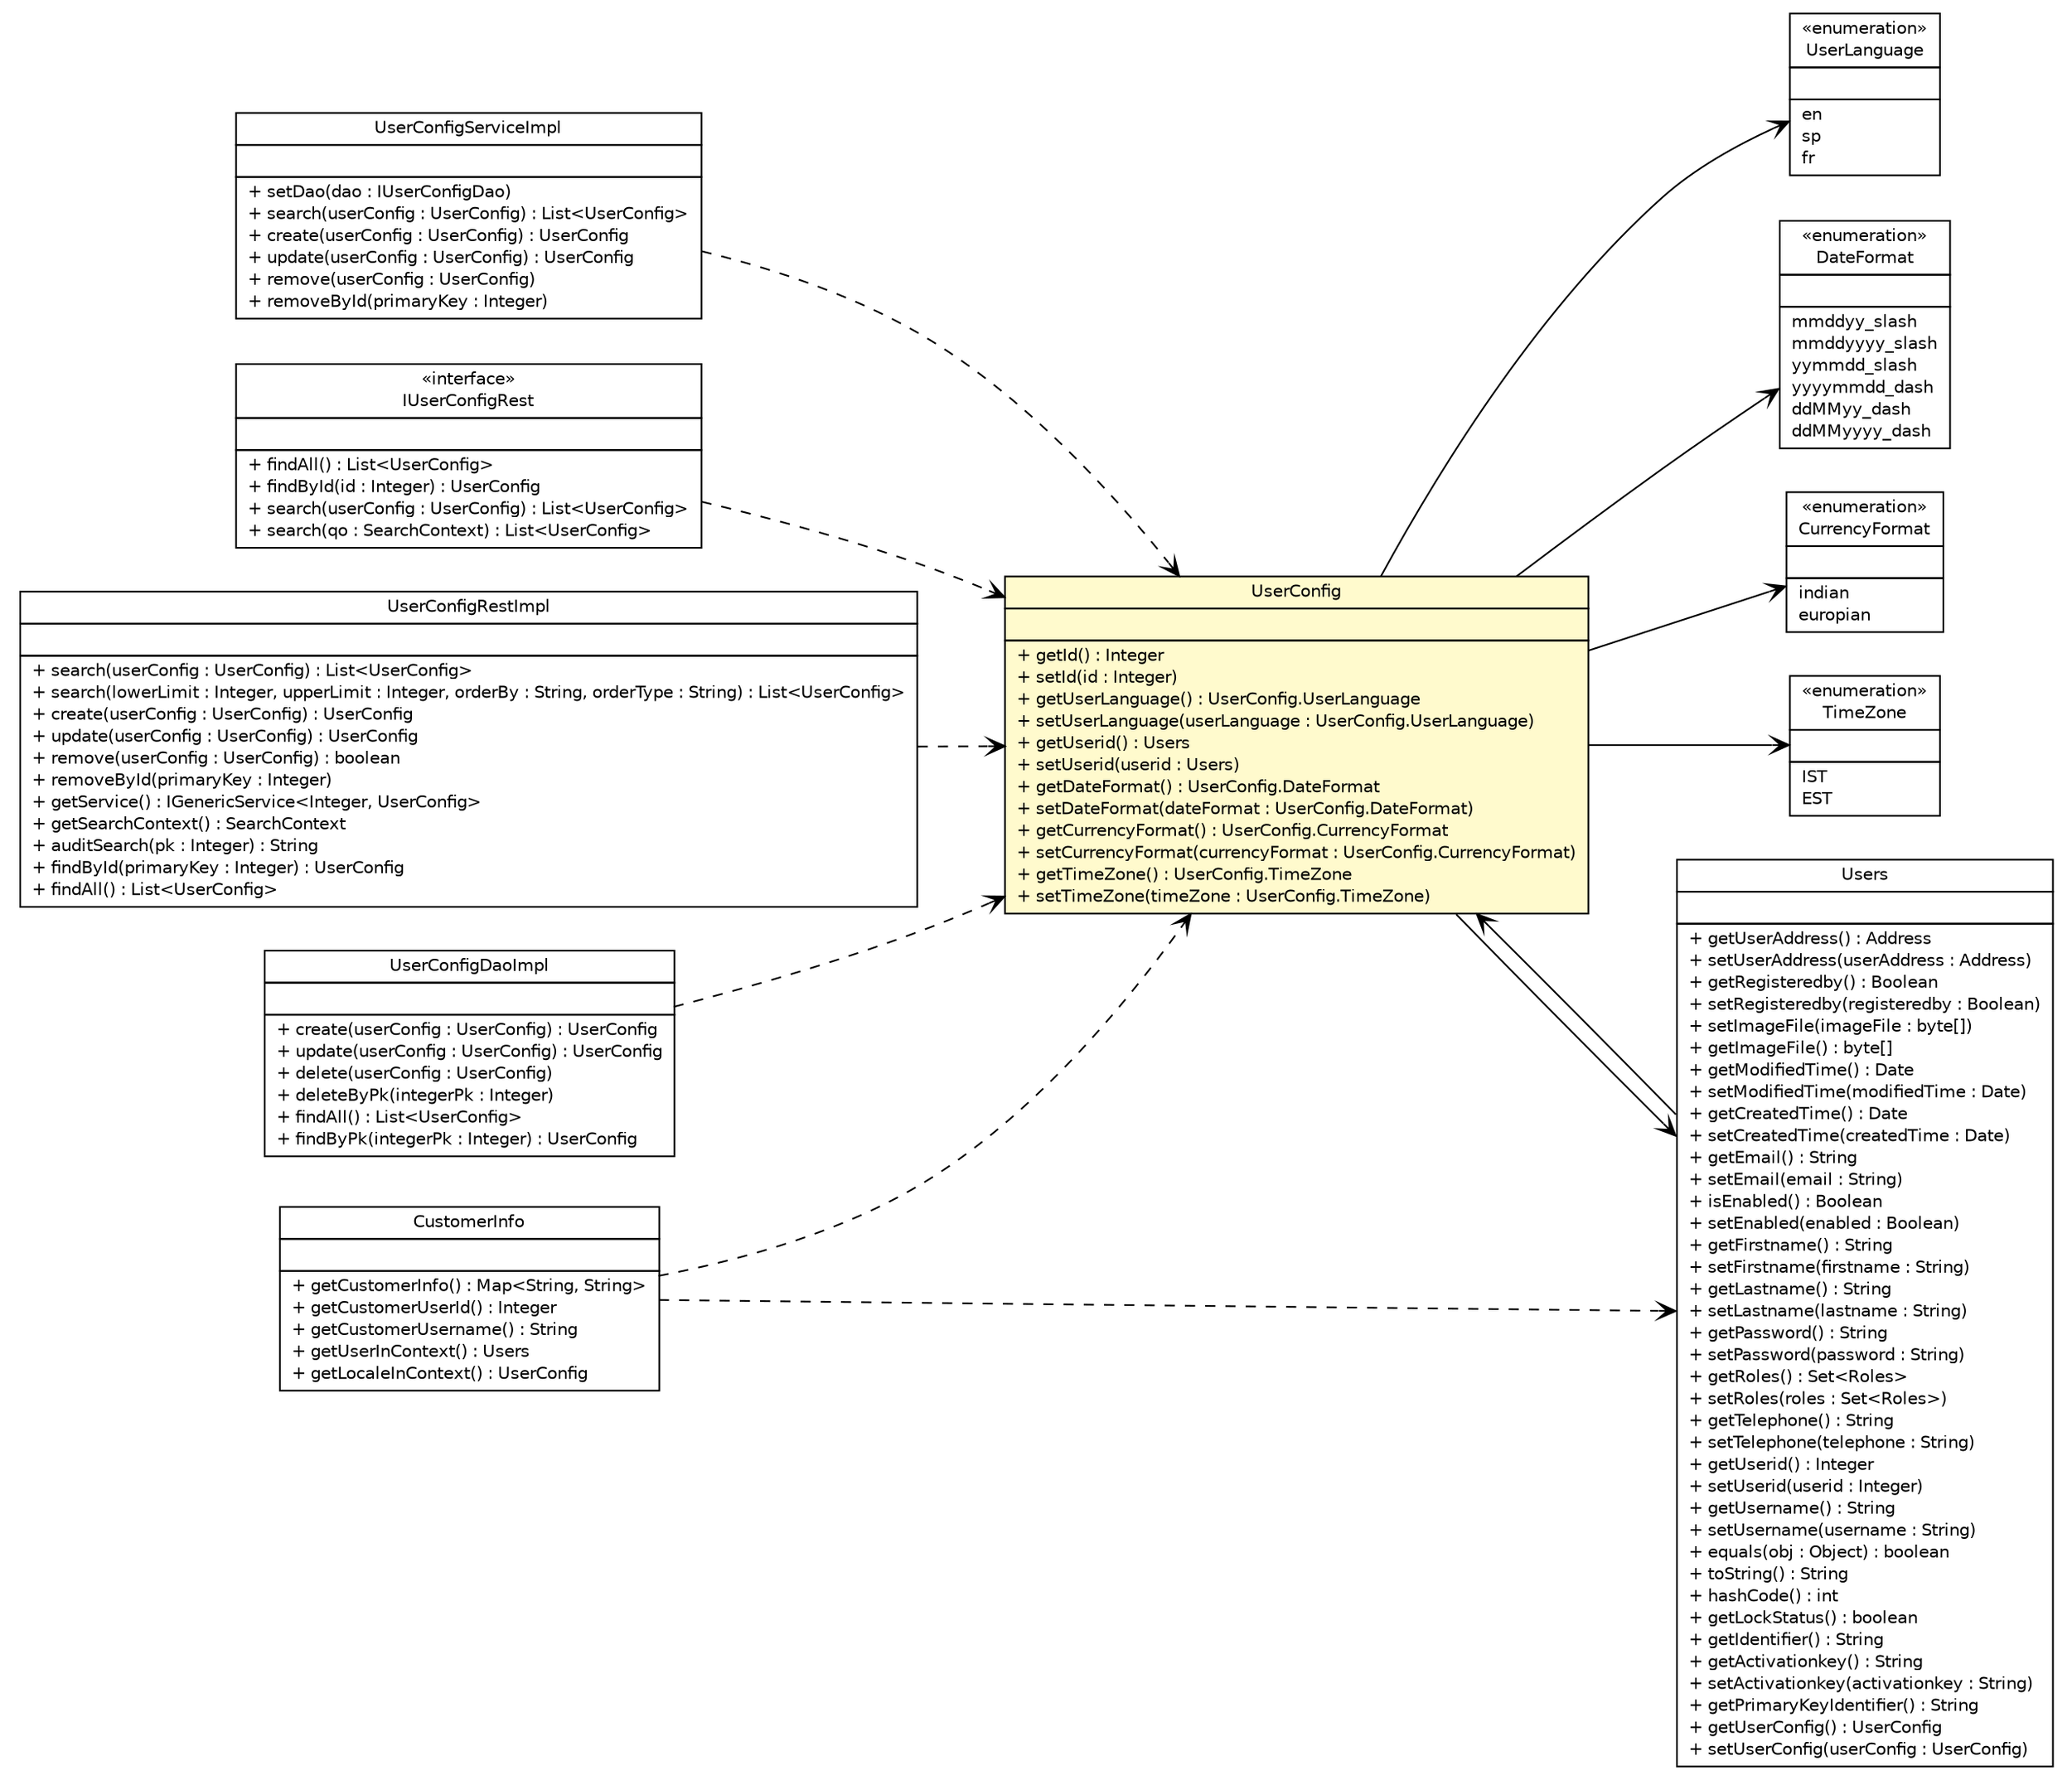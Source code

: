 #!/usr/local/bin/dot
#
# Class diagram 
# Generated by UMLGraph version 5.1 (http://www.umlgraph.org/)
#

digraph G {
	edge [fontname="Helvetica",fontsize=10,labelfontname="Helvetica",labelfontsize=10];
	node [fontname="Helvetica",fontsize=10,shape=plaintext];
	nodesep=0.25;
	ranksep=0.5;
	rankdir=LR;
	// com.inn.headstartdemo.security.spring.CustomerInfo
	c48239 [label=<<table title="com.inn.headstartdemo.security.spring.CustomerInfo" border="0" cellborder="1" cellspacing="0" cellpadding="2" port="p" href="../security/spring/CustomerInfo.html">
		<tr><td><table border="0" cellspacing="0" cellpadding="1">
<tr><td align="center" balign="center"> CustomerInfo </td></tr>
		</table></td></tr>
		<tr><td><table border="0" cellspacing="0" cellpadding="1">
<tr><td align="left" balign="left">  </td></tr>
		</table></td></tr>
		<tr><td><table border="0" cellspacing="0" cellpadding="1">
<tr><td align="left" balign="left"> + getCustomerInfo() : Map&lt;String, String&gt; </td></tr>
<tr><td align="left" balign="left"> + getCustomerUserId() : Integer </td></tr>
<tr><td align="left" balign="left"> + getCustomerUsername() : String </td></tr>
<tr><td align="left" balign="left"> + getUserInContext() : Users </td></tr>
<tr><td align="left" balign="left"> + getLocaleInContext() : UserConfig </td></tr>
		</table></td></tr>
		</table>>, fontname="Helvetica", fontcolor="black", fontsize=10.0];
	// com.inn.headstartdemo.service.impl.UserConfigServiceImpl
	c48310 [label=<<table title="com.inn.headstartdemo.service.impl.UserConfigServiceImpl" border="0" cellborder="1" cellspacing="0" cellpadding="2" port="p" href="../service/impl/UserConfigServiceImpl.html">
		<tr><td><table border="0" cellspacing="0" cellpadding="1">
<tr><td align="center" balign="center"> UserConfigServiceImpl </td></tr>
		</table></td></tr>
		<tr><td><table border="0" cellspacing="0" cellpadding="1">
<tr><td align="left" balign="left">  </td></tr>
		</table></td></tr>
		<tr><td><table border="0" cellspacing="0" cellpadding="1">
<tr><td align="left" balign="left"> + setDao(dao : IUserConfigDao) </td></tr>
<tr><td align="left" balign="left"> + search(userConfig : UserConfig) : List&lt;UserConfig&gt; </td></tr>
<tr><td align="left" balign="left"> + create(userConfig : UserConfig) : UserConfig </td></tr>
<tr><td align="left" balign="left"> + update(userConfig : UserConfig) : UserConfig </td></tr>
<tr><td align="left" balign="left"> + remove(userConfig : UserConfig) </td></tr>
<tr><td align="left" balign="left"> + removeById(primaryKey : Integer) </td></tr>
		</table></td></tr>
		</table>>, fontname="Helvetica", fontcolor="black", fontsize=10.0];
	// com.inn.headstartdemo.rest.IUserConfigRest
	c48331 [label=<<table title="com.inn.headstartdemo.rest.IUserConfigRest" border="0" cellborder="1" cellspacing="0" cellpadding="2" port="p" href="../rest/IUserConfigRest.html">
		<tr><td><table border="0" cellspacing="0" cellpadding="1">
<tr><td align="center" balign="center"> &#171;interface&#187; </td></tr>
<tr><td align="center" balign="center"> IUserConfigRest </td></tr>
		</table></td></tr>
		<tr><td><table border="0" cellspacing="0" cellpadding="1">
<tr><td align="left" balign="left">  </td></tr>
		</table></td></tr>
		<tr><td><table border="0" cellspacing="0" cellpadding="1">
<tr><td align="left" balign="left"> + findAll() : List&lt;UserConfig&gt; </td></tr>
<tr><td align="left" balign="left"> + findById(id : Integer) : UserConfig </td></tr>
<tr><td align="left" balign="left"> + search(userConfig : UserConfig) : List&lt;UserConfig&gt; </td></tr>
<tr><td align="left" balign="left"> + search(qo : SearchContext) : List&lt;UserConfig&gt; </td></tr>
		</table></td></tr>
		</table>>, fontname="Helvetica", fontcolor="black", fontsize=10.0];
	// com.inn.headstartdemo.rest.impl.UserConfigRestImpl
	c48344 [label=<<table title="com.inn.headstartdemo.rest.impl.UserConfigRestImpl" border="0" cellborder="1" cellspacing="0" cellpadding="2" port="p" href="../rest/impl/UserConfigRestImpl.html">
		<tr><td><table border="0" cellspacing="0" cellpadding="1">
<tr><td align="center" balign="center"> UserConfigRestImpl </td></tr>
		</table></td></tr>
		<tr><td><table border="0" cellspacing="0" cellpadding="1">
<tr><td align="left" balign="left">  </td></tr>
		</table></td></tr>
		<tr><td><table border="0" cellspacing="0" cellpadding="1">
<tr><td align="left" balign="left"> + search(userConfig : UserConfig) : List&lt;UserConfig&gt; </td></tr>
<tr><td align="left" balign="left"> + search(lowerLimit : Integer, upperLimit : Integer, orderBy : String, orderType : String) : List&lt;UserConfig&gt; </td></tr>
<tr><td align="left" balign="left"> + create(userConfig : UserConfig) : UserConfig </td></tr>
<tr><td align="left" balign="left"> + update(userConfig : UserConfig) : UserConfig </td></tr>
<tr><td align="left" balign="left"> + remove(userConfig : UserConfig) : boolean </td></tr>
<tr><td align="left" balign="left"> + removeById(primaryKey : Integer) </td></tr>
<tr><td align="left" balign="left"> + getService() : IGenericService&lt;Integer, UserConfig&gt; </td></tr>
<tr><td align="left" balign="left"> + getSearchContext() : SearchContext </td></tr>
<tr><td align="left" balign="left"> + auditSearch(pk : Integer) : String </td></tr>
<tr><td align="left" balign="left"> + findById(primaryKey : Integer) : UserConfig </td></tr>
<tr><td align="left" balign="left"> + findAll() : List&lt;UserConfig&gt; </td></tr>
		</table></td></tr>
		</table>>, fontname="Helvetica", fontcolor="black", fontsize=10.0];
	// com.inn.headstartdemo.model.UserConfig
	c48376 [label=<<table title="com.inn.headstartdemo.model.UserConfig" border="0" cellborder="1" cellspacing="0" cellpadding="2" port="p" bgcolor="lemonChiffon" href="./UserConfig.html">
		<tr><td><table border="0" cellspacing="0" cellpadding="1">
<tr><td align="center" balign="center"> UserConfig </td></tr>
		</table></td></tr>
		<tr><td><table border="0" cellspacing="0" cellpadding="1">
<tr><td align="left" balign="left">  </td></tr>
		</table></td></tr>
		<tr><td><table border="0" cellspacing="0" cellpadding="1">
<tr><td align="left" balign="left"> + getId() : Integer </td></tr>
<tr><td align="left" balign="left"> + setId(id : Integer) </td></tr>
<tr><td align="left" balign="left"> + getUserLanguage() : UserConfig.UserLanguage </td></tr>
<tr><td align="left" balign="left"> + setUserLanguage(userLanguage : UserConfig.UserLanguage) </td></tr>
<tr><td align="left" balign="left"> + getUserid() : Users </td></tr>
<tr><td align="left" balign="left"> + setUserid(userid : Users) </td></tr>
<tr><td align="left" balign="left"> + getDateFormat() : UserConfig.DateFormat </td></tr>
<tr><td align="left" balign="left"> + setDateFormat(dateFormat : UserConfig.DateFormat) </td></tr>
<tr><td align="left" balign="left"> + getCurrencyFormat() : UserConfig.CurrencyFormat </td></tr>
<tr><td align="left" balign="left"> + setCurrencyFormat(currencyFormat : UserConfig.CurrencyFormat) </td></tr>
<tr><td align="left" balign="left"> + getTimeZone() : UserConfig.TimeZone </td></tr>
<tr><td align="left" balign="left"> + setTimeZone(timeZone : UserConfig.TimeZone) </td></tr>
		</table></td></tr>
		</table>>, fontname="Helvetica", fontcolor="black", fontsize=10.0];
	// com.inn.headstartdemo.model.UserConfig.UserLanguage
	c48377 [label=<<table title="com.inn.headstartdemo.model.UserConfig.UserLanguage" border="0" cellborder="1" cellspacing="0" cellpadding="2" port="p" href="./UserConfig.UserLanguage.html">
		<tr><td><table border="0" cellspacing="0" cellpadding="1">
<tr><td align="center" balign="center"> &#171;enumeration&#187; </td></tr>
<tr><td align="center" balign="center"> UserLanguage </td></tr>
		</table></td></tr>
		<tr><td><table border="0" cellspacing="0" cellpadding="1">
<tr><td align="left" balign="left">  </td></tr>
		</table></td></tr>
		<tr><td><table border="0" cellspacing="0" cellpadding="1">
<tr><td align="left" balign="left"> en </td></tr>
<tr><td align="left" balign="left"> sp </td></tr>
<tr><td align="left" balign="left"> fr </td></tr>
		</table></td></tr>
		</table>>, fontname="Helvetica", fontcolor="black", fontsize=10.0];
	// com.inn.headstartdemo.model.UserConfig.DateFormat
	c48378 [label=<<table title="com.inn.headstartdemo.model.UserConfig.DateFormat" border="0" cellborder="1" cellspacing="0" cellpadding="2" port="p" href="./UserConfig.DateFormat.html">
		<tr><td><table border="0" cellspacing="0" cellpadding="1">
<tr><td align="center" balign="center"> &#171;enumeration&#187; </td></tr>
<tr><td align="center" balign="center"> DateFormat </td></tr>
		</table></td></tr>
		<tr><td><table border="0" cellspacing="0" cellpadding="1">
<tr><td align="left" balign="left">  </td></tr>
		</table></td></tr>
		<tr><td><table border="0" cellspacing="0" cellpadding="1">
<tr><td align="left" balign="left"> mmddyy_slash </td></tr>
<tr><td align="left" balign="left"> mmddyyyy_slash </td></tr>
<tr><td align="left" balign="left"> yymmdd_slash </td></tr>
<tr><td align="left" balign="left"> yyyymmdd_dash </td></tr>
<tr><td align="left" balign="left"> ddMMyy_dash </td></tr>
<tr><td align="left" balign="left"> ddMMyyyy_dash </td></tr>
		</table></td></tr>
		</table>>, fontname="Helvetica", fontcolor="black", fontsize=10.0];
	// com.inn.headstartdemo.model.UserConfig.CurrencyFormat
	c48379 [label=<<table title="com.inn.headstartdemo.model.UserConfig.CurrencyFormat" border="0" cellborder="1" cellspacing="0" cellpadding="2" port="p" href="./UserConfig.CurrencyFormat.html">
		<tr><td><table border="0" cellspacing="0" cellpadding="1">
<tr><td align="center" balign="center"> &#171;enumeration&#187; </td></tr>
<tr><td align="center" balign="center"> CurrencyFormat </td></tr>
		</table></td></tr>
		<tr><td><table border="0" cellspacing="0" cellpadding="1">
<tr><td align="left" balign="left">  </td></tr>
		</table></td></tr>
		<tr><td><table border="0" cellspacing="0" cellpadding="1">
<tr><td align="left" balign="left"> indian </td></tr>
<tr><td align="left" balign="left"> europian </td></tr>
		</table></td></tr>
		</table>>, fontname="Helvetica", fontcolor="black", fontsize=10.0];
	// com.inn.headstartdemo.model.UserConfig.TimeZone
	c48380 [label=<<table title="com.inn.headstartdemo.model.UserConfig.TimeZone" border="0" cellborder="1" cellspacing="0" cellpadding="2" port="p" href="./UserConfig.TimeZone.html">
		<tr><td><table border="0" cellspacing="0" cellpadding="1">
<tr><td align="center" balign="center"> &#171;enumeration&#187; </td></tr>
<tr><td align="center" balign="center"> TimeZone </td></tr>
		</table></td></tr>
		<tr><td><table border="0" cellspacing="0" cellpadding="1">
<tr><td align="left" balign="left">  </td></tr>
		</table></td></tr>
		<tr><td><table border="0" cellspacing="0" cellpadding="1">
<tr><td align="left" balign="left"> IST </td></tr>
<tr><td align="left" balign="left"> EST </td></tr>
		</table></td></tr>
		</table>>, fontname="Helvetica", fontcolor="black", fontsize=10.0];
	// com.inn.headstartdemo.model.Users
	c48384 [label=<<table title="com.inn.headstartdemo.model.Users" border="0" cellborder="1" cellspacing="0" cellpadding="2" port="p" href="./Users.html">
		<tr><td><table border="0" cellspacing="0" cellpadding="1">
<tr><td align="center" balign="center"> Users </td></tr>
		</table></td></tr>
		<tr><td><table border="0" cellspacing="0" cellpadding="1">
<tr><td align="left" balign="left">  </td></tr>
		</table></td></tr>
		<tr><td><table border="0" cellspacing="0" cellpadding="1">
<tr><td align="left" balign="left"> + getUserAddress() : Address </td></tr>
<tr><td align="left" balign="left"> + setUserAddress(userAddress : Address) </td></tr>
<tr><td align="left" balign="left"> + getRegisteredby() : Boolean </td></tr>
<tr><td align="left" balign="left"> + setRegisteredby(registeredby : Boolean) </td></tr>
<tr><td align="left" balign="left"> + setImageFile(imageFile : byte[]) </td></tr>
<tr><td align="left" balign="left"> + getImageFile() : byte[] </td></tr>
<tr><td align="left" balign="left"> + getModifiedTime() : Date </td></tr>
<tr><td align="left" balign="left"> + setModifiedTime(modifiedTime : Date) </td></tr>
<tr><td align="left" balign="left"> + getCreatedTime() : Date </td></tr>
<tr><td align="left" balign="left"> + setCreatedTime(createdTime : Date) </td></tr>
<tr><td align="left" balign="left"> + getEmail() : String </td></tr>
<tr><td align="left" balign="left"> + setEmail(email : String) </td></tr>
<tr><td align="left" balign="left"> + isEnabled() : Boolean </td></tr>
<tr><td align="left" balign="left"> + setEnabled(enabled : Boolean) </td></tr>
<tr><td align="left" balign="left"> + getFirstname() : String </td></tr>
<tr><td align="left" balign="left"> + setFirstname(firstname : String) </td></tr>
<tr><td align="left" balign="left"> + getLastname() : String </td></tr>
<tr><td align="left" balign="left"> + setLastname(lastname : String) </td></tr>
<tr><td align="left" balign="left"> + getPassword() : String </td></tr>
<tr><td align="left" balign="left"> + setPassword(password : String) </td></tr>
<tr><td align="left" balign="left"> + getRoles() : Set&lt;Roles&gt; </td></tr>
<tr><td align="left" balign="left"> + setRoles(roles : Set&lt;Roles&gt;) </td></tr>
<tr><td align="left" balign="left"> + getTelephone() : String </td></tr>
<tr><td align="left" balign="left"> + setTelephone(telephone : String) </td></tr>
<tr><td align="left" balign="left"> + getUserid() : Integer </td></tr>
<tr><td align="left" balign="left"> + setUserid(userid : Integer) </td></tr>
<tr><td align="left" balign="left"> + getUsername() : String </td></tr>
<tr><td align="left" balign="left"> + setUsername(username : String) </td></tr>
<tr><td align="left" balign="left"> + equals(obj : Object) : boolean </td></tr>
<tr><td align="left" balign="left"> + toString() : String </td></tr>
<tr><td align="left" balign="left"> + hashCode() : int </td></tr>
<tr><td align="left" balign="left"> + getLockStatus() : boolean </td></tr>
<tr><td align="left" balign="left"> + getIdentifier() : String </td></tr>
<tr><td align="left" balign="left"> + getActivationkey() : String </td></tr>
<tr><td align="left" balign="left"> + setActivationkey(activationkey : String) </td></tr>
<tr><td align="left" balign="left"> + getPrimaryKeyIdentifier() : String </td></tr>
<tr><td align="left" balign="left"> + getUserConfig() : UserConfig </td></tr>
<tr><td align="left" balign="left"> + setUserConfig(userConfig : UserConfig) </td></tr>
		</table></td></tr>
		</table>>, fontname="Helvetica", fontcolor="black", fontsize=10.0];
	// com.inn.headstartdemo.dao.impl.UserConfigDaoImpl
	c48460 [label=<<table title="com.inn.headstartdemo.dao.impl.UserConfigDaoImpl" border="0" cellborder="1" cellspacing="0" cellpadding="2" port="p" href="../dao/impl/UserConfigDaoImpl.html">
		<tr><td><table border="0" cellspacing="0" cellpadding="1">
<tr><td align="center" balign="center"> UserConfigDaoImpl </td></tr>
		</table></td></tr>
		<tr><td><table border="0" cellspacing="0" cellpadding="1">
<tr><td align="left" balign="left">  </td></tr>
		</table></td></tr>
		<tr><td><table border="0" cellspacing="0" cellpadding="1">
<tr><td align="left" balign="left"> + create(userConfig : UserConfig) : UserConfig </td></tr>
<tr><td align="left" balign="left"> + update(userConfig : UserConfig) : UserConfig </td></tr>
<tr><td align="left" balign="left"> + delete(userConfig : UserConfig) </td></tr>
<tr><td align="left" balign="left"> + deleteByPk(integerPk : Integer) </td></tr>
<tr><td align="left" balign="left"> + findAll() : List&lt;UserConfig&gt; </td></tr>
<tr><td align="left" balign="left"> + findByPk(integerPk : Integer) : UserConfig </td></tr>
		</table></td></tr>
		</table>>, fontname="Helvetica", fontcolor="black", fontsize=10.0];
	// com.inn.headstartdemo.model.UserConfig NAVASSOC com.inn.headstartdemo.model.Users
	c48376:p -> c48384:p [taillabel="", label="", headlabel="", fontname="Helvetica", fontcolor="black", fontsize=10.0, color="black", arrowhead=open];
	// com.inn.headstartdemo.model.UserConfig NAVASSOC com.inn.headstartdemo.model.UserConfig.UserLanguage
	c48376:p -> c48377:p [taillabel="", label="", headlabel="", fontname="Helvetica", fontcolor="black", fontsize=10.0, color="black", arrowhead=open];
	// com.inn.headstartdemo.model.UserConfig NAVASSOC com.inn.headstartdemo.model.UserConfig.DateFormat
	c48376:p -> c48378:p [taillabel="", label="", headlabel="", fontname="Helvetica", fontcolor="black", fontsize=10.0, color="black", arrowhead=open];
	// com.inn.headstartdemo.model.UserConfig NAVASSOC com.inn.headstartdemo.model.UserConfig.CurrencyFormat
	c48376:p -> c48379:p [taillabel="", label="", headlabel="", fontname="Helvetica", fontcolor="black", fontsize=10.0, color="black", arrowhead=open];
	// com.inn.headstartdemo.model.UserConfig NAVASSOC com.inn.headstartdemo.model.UserConfig.TimeZone
	c48376:p -> c48380:p [taillabel="", label="", headlabel="", fontname="Helvetica", fontcolor="black", fontsize=10.0, color="black", arrowhead=open];
	// com.inn.headstartdemo.model.Users NAVASSOC com.inn.headstartdemo.model.UserConfig
	c48384:p -> c48376:p [taillabel="", label="", headlabel="", fontname="Helvetica", fontcolor="black", fontsize=10.0, color="black", arrowhead=open];
	// com.inn.headstartdemo.security.spring.CustomerInfo DEPEND com.inn.headstartdemo.model.Users
	c48239:p -> c48384:p [taillabel="", label="", headlabel="", fontname="Helvetica", fontcolor="black", fontsize=10.0, color="black", arrowhead=open, style=dashed];
	// com.inn.headstartdemo.security.spring.CustomerInfo DEPEND com.inn.headstartdemo.model.UserConfig
	c48239:p -> c48376:p [taillabel="", label="", headlabel="", fontname="Helvetica", fontcolor="black", fontsize=10.0, color="black", arrowhead=open, style=dashed];
	// com.inn.headstartdemo.service.impl.UserConfigServiceImpl DEPEND com.inn.headstartdemo.model.UserConfig
	c48310:p -> c48376:p [taillabel="", label="", headlabel="", fontname="Helvetica", fontcolor="black", fontsize=10.0, color="black", arrowhead=open, style=dashed];
	// com.inn.headstartdemo.rest.IUserConfigRest DEPEND com.inn.headstartdemo.model.UserConfig
	c48331:p -> c48376:p [taillabel="", label="", headlabel="", fontname="Helvetica", fontcolor="black", fontsize=10.0, color="black", arrowhead=open, style=dashed];
	// com.inn.headstartdemo.rest.impl.UserConfigRestImpl DEPEND com.inn.headstartdemo.model.UserConfig
	c48344:p -> c48376:p [taillabel="", label="", headlabel="", fontname="Helvetica", fontcolor="black", fontsize=10.0, color="black", arrowhead=open, style=dashed];
	// com.inn.headstartdemo.dao.impl.UserConfigDaoImpl DEPEND com.inn.headstartdemo.model.UserConfig
	c48460:p -> c48376:p [taillabel="", label="", headlabel="", fontname="Helvetica", fontcolor="black", fontsize=10.0, color="black", arrowhead=open, style=dashed];
}

